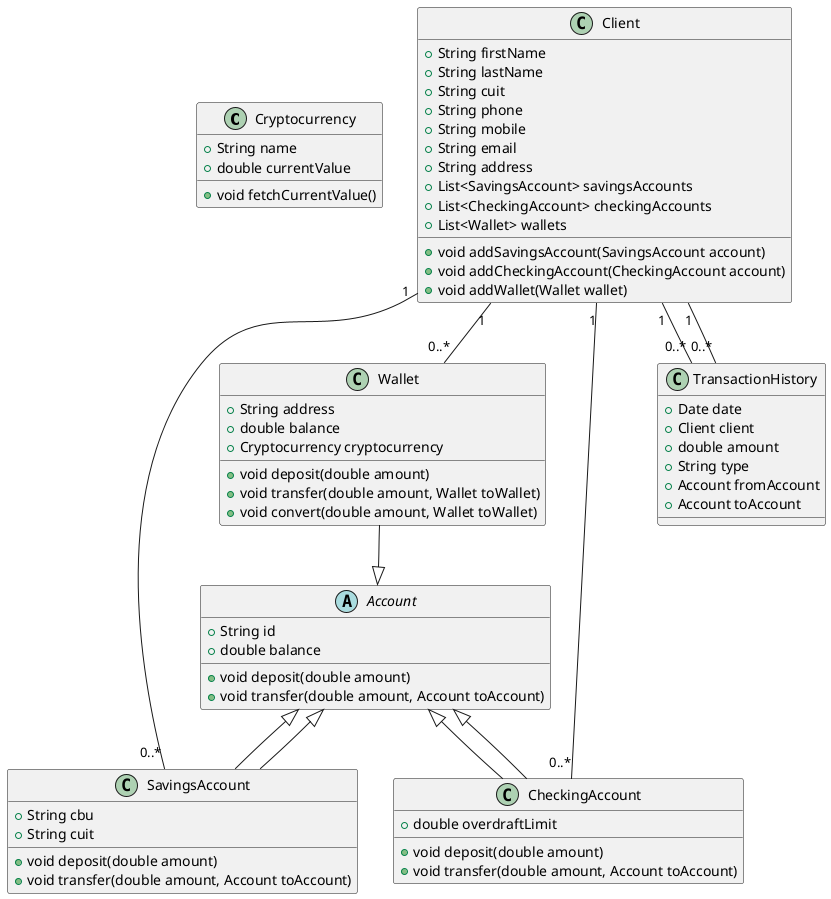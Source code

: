 @startuml

' Cryptocurrency class that stores type and current value
class Cryptocurrency {
  +String name
  +double currentValue
  +void fetchCurrentValue()
}

' Wallet class that now contains a Cryptocurrency object
class Wallet {
  +String address
  +double balance
  +Cryptocurrency cryptocurrency
  +void deposit(double amount)
  +void transfer(double amount, Wallet toWallet)
  +void convert(double amount, Wallet toWallet)
}

' General account class for common properties
abstract class Account {
  +String id
  +double balance
  +void deposit(double amount)
  +void transfer(double amount, Account toAccount)
}

' Different fiat accounts
class SavingsAccount extends Account {
  +String cbu
  +String cuit
  +void deposit(double amount)
  +void transfer(double amount, Account toAccount)
}

class CheckingAccount extends Account {
  +double overdraftLimit
  +void deposit(double amount)
  +void transfer(double amount, Account toAccount)
}

' Client class with personal details and accounts
class Client {
  +String firstName
  +String lastName
  +String cuit
  +String phone
  +String mobile
  +String email
  +String address
  +List<SavingsAccount> savingsAccounts
  +List<CheckingAccount> checkingAccounts
  +List<Wallet> wallets
  +void addSavingsAccount(SavingsAccount account)
  +void addCheckingAccount(CheckingAccount account)
  +void addWallet(Wallet wallet)
}

' Transaction history class
class TransactionHistory {
  +Date date
  +Client client
  +double amount
  +String type
  +Account fromAccount
  +Account toAccount
}

' Relationships between classes
SavingsAccount --|> Account
CheckingAccount --|> Account
Wallet --|> Account

Client "1" -- "0..*" SavingsAccount
Client "1" -- "0..*" CheckingAccount
Client "1" -- "0..*" Wallet
Client "1" -- "0..*" TransactionHistory
TransactionHistory "0..*" -- "1" Client

@enduml
